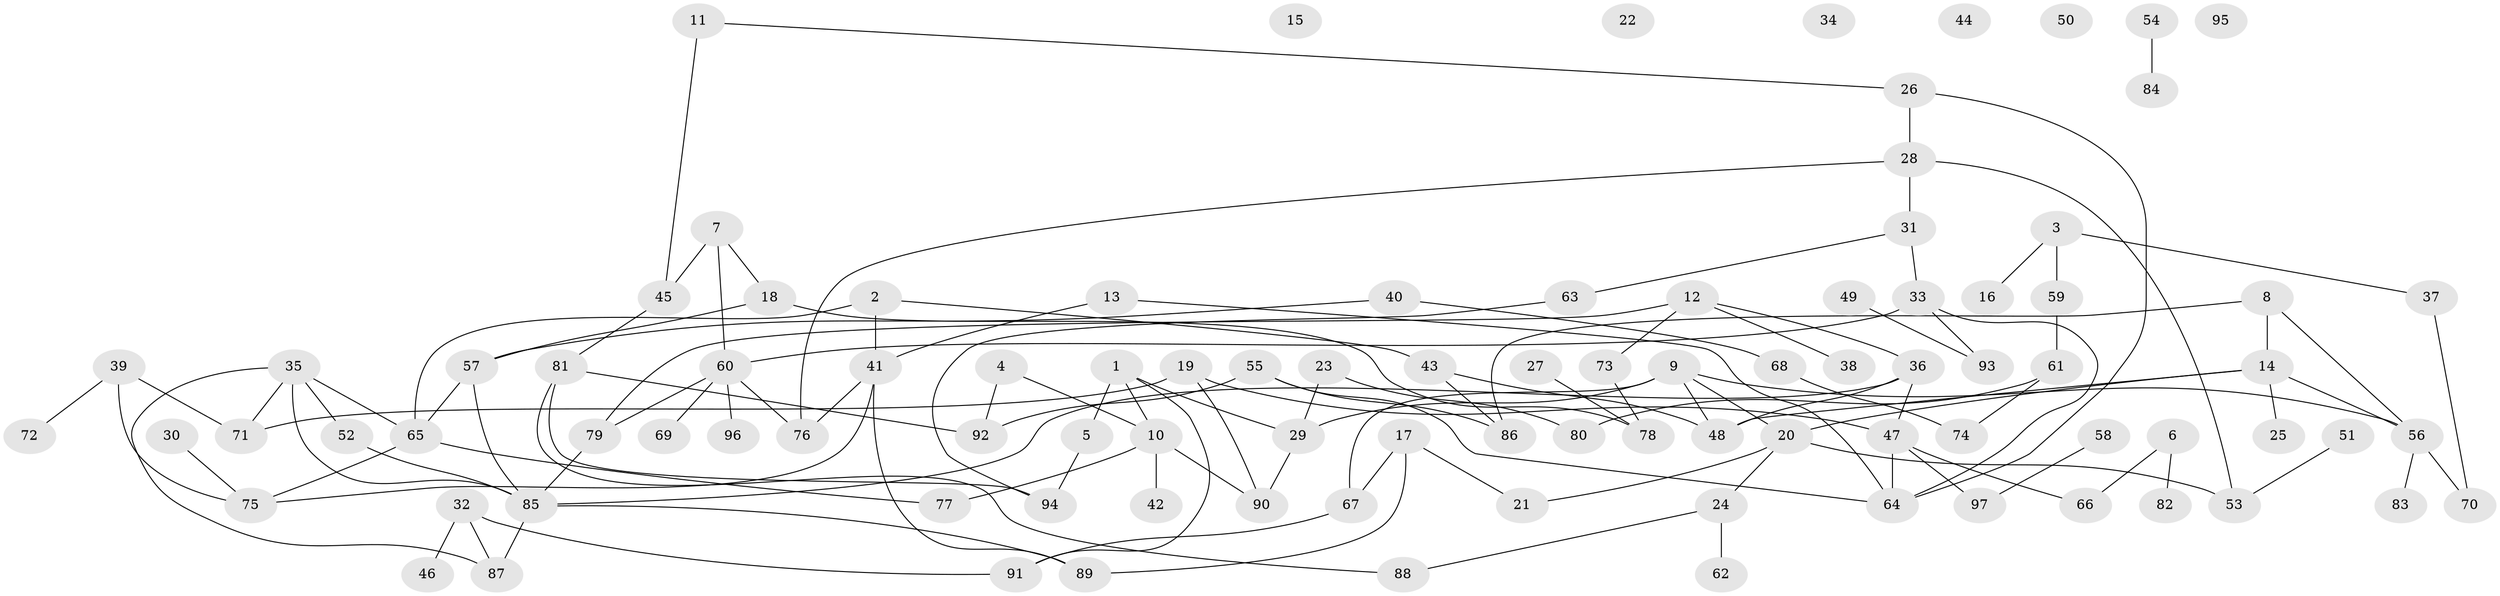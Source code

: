 // Generated by graph-tools (version 1.1) at 2025/00/03/09/25 03:00:40]
// undirected, 97 vertices, 126 edges
graph export_dot {
graph [start="1"]
  node [color=gray90,style=filled];
  1;
  2;
  3;
  4;
  5;
  6;
  7;
  8;
  9;
  10;
  11;
  12;
  13;
  14;
  15;
  16;
  17;
  18;
  19;
  20;
  21;
  22;
  23;
  24;
  25;
  26;
  27;
  28;
  29;
  30;
  31;
  32;
  33;
  34;
  35;
  36;
  37;
  38;
  39;
  40;
  41;
  42;
  43;
  44;
  45;
  46;
  47;
  48;
  49;
  50;
  51;
  52;
  53;
  54;
  55;
  56;
  57;
  58;
  59;
  60;
  61;
  62;
  63;
  64;
  65;
  66;
  67;
  68;
  69;
  70;
  71;
  72;
  73;
  74;
  75;
  76;
  77;
  78;
  79;
  80;
  81;
  82;
  83;
  84;
  85;
  86;
  87;
  88;
  89;
  90;
  91;
  92;
  93;
  94;
  95;
  96;
  97;
  1 -- 5;
  1 -- 10;
  1 -- 29;
  1 -- 91;
  2 -- 41;
  2 -- 43;
  2 -- 65;
  3 -- 16;
  3 -- 37;
  3 -- 59;
  4 -- 10;
  4 -- 92;
  5 -- 94;
  6 -- 66;
  6 -- 82;
  7 -- 18;
  7 -- 45;
  7 -- 60;
  8 -- 14;
  8 -- 56;
  8 -- 86;
  9 -- 20;
  9 -- 29;
  9 -- 48;
  9 -- 56;
  9 -- 67;
  10 -- 42;
  10 -- 77;
  10 -- 90;
  11 -- 26;
  11 -- 45;
  12 -- 36;
  12 -- 38;
  12 -- 73;
  12 -- 79;
  13 -- 41;
  13 -- 64;
  14 -- 20;
  14 -- 25;
  14 -- 48;
  14 -- 56;
  17 -- 21;
  17 -- 67;
  17 -- 89;
  18 -- 57;
  18 -- 78;
  19 -- 47;
  19 -- 71;
  19 -- 90;
  20 -- 21;
  20 -- 24;
  20 -- 53;
  23 -- 29;
  23 -- 80;
  24 -- 62;
  24 -- 88;
  26 -- 28;
  26 -- 64;
  27 -- 78;
  28 -- 31;
  28 -- 53;
  28 -- 76;
  29 -- 90;
  30 -- 75;
  31 -- 33;
  31 -- 63;
  32 -- 46;
  32 -- 87;
  32 -- 91;
  33 -- 60;
  33 -- 64;
  33 -- 93;
  35 -- 52;
  35 -- 65;
  35 -- 71;
  35 -- 85;
  35 -- 87;
  36 -- 47;
  36 -- 48;
  36 -- 85;
  37 -- 70;
  39 -- 71;
  39 -- 72;
  39 -- 75;
  40 -- 57;
  40 -- 68;
  41 -- 75;
  41 -- 76;
  41 -- 89;
  43 -- 48;
  43 -- 86;
  45 -- 81;
  47 -- 64;
  47 -- 66;
  47 -- 97;
  49 -- 93;
  51 -- 53;
  52 -- 85;
  54 -- 84;
  55 -- 64;
  55 -- 86;
  55 -- 92;
  56 -- 70;
  56 -- 83;
  57 -- 65;
  57 -- 85;
  58 -- 97;
  59 -- 61;
  60 -- 69;
  60 -- 76;
  60 -- 79;
  60 -- 96;
  61 -- 74;
  61 -- 80;
  63 -- 94;
  65 -- 75;
  65 -- 77;
  67 -- 91;
  68 -- 74;
  73 -- 78;
  79 -- 85;
  81 -- 88;
  81 -- 92;
  81 -- 94;
  85 -- 87;
  85 -- 89;
}
